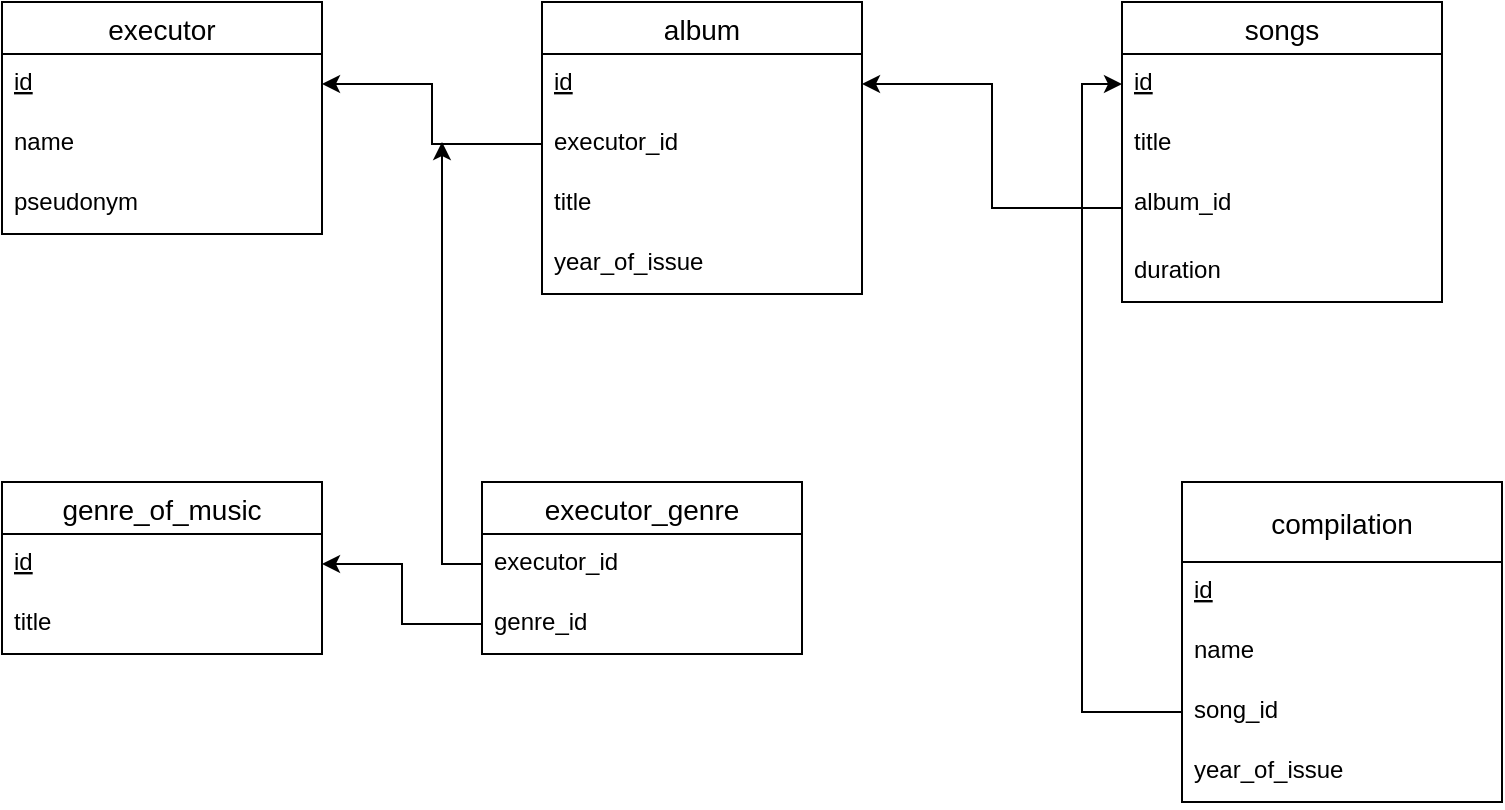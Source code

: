 <mxfile version="18.1.2" type="device"><diagram id="AsQPs1kAM65uprMUOl0z" name="Page-1"><mxGraphModel dx="1422" dy="803" grid="1" gridSize="10" guides="1" tooltips="1" connect="1" arrows="1" fold="1" page="1" pageScale="1" pageWidth="1169" pageHeight="827" math="0" shadow="0"><root><mxCell id="0"/><mxCell id="1" parent="0"/><mxCell id="Z7H9J-ClER2bxcjODhpC-1" value="executor" style="swimlane;fontStyle=0;childLayout=stackLayout;horizontal=1;startSize=26;horizontalStack=0;resizeParent=1;resizeParentMax=0;resizeLast=0;collapsible=1;marginBottom=0;align=center;fontSize=14;" parent="1" vertex="1"><mxGeometry x="80" y="240" width="160" height="116" as="geometry"/></mxCell><mxCell id="Z7H9J-ClER2bxcjODhpC-2" value="id" style="text;strokeColor=none;fillColor=none;spacingLeft=4;spacingRight=4;overflow=hidden;rotatable=0;points=[[0,0.5],[1,0.5]];portConstraint=eastwest;fontSize=12;fontStyle=4" parent="Z7H9J-ClER2bxcjODhpC-1" vertex="1"><mxGeometry y="26" width="160" height="30" as="geometry"/></mxCell><mxCell id="Z7H9J-ClER2bxcjODhpC-3" value="name" style="text;strokeColor=none;fillColor=none;spacingLeft=4;spacingRight=4;overflow=hidden;rotatable=0;points=[[0,0.5],[1,0.5]];portConstraint=eastwest;fontSize=12;" parent="Z7H9J-ClER2bxcjODhpC-1" vertex="1"><mxGeometry y="56" width="160" height="30" as="geometry"/></mxCell><mxCell id="Z7H9J-ClER2bxcjODhpC-4" value="pseudonym" style="text;strokeColor=none;fillColor=none;spacingLeft=4;spacingRight=4;overflow=hidden;rotatable=0;points=[[0,0.5],[1,0.5]];portConstraint=eastwest;fontSize=12;" parent="Z7H9J-ClER2bxcjODhpC-1" vertex="1"><mxGeometry y="86" width="160" height="30" as="geometry"/></mxCell><mxCell id="Z7H9J-ClER2bxcjODhpC-10" value="album" style="swimlane;fontStyle=0;childLayout=stackLayout;horizontal=1;startSize=26;horizontalStack=0;resizeParent=1;resizeParentMax=0;resizeLast=0;collapsible=1;marginBottom=0;align=center;fontSize=14;" parent="1" vertex="1"><mxGeometry x="350" y="240" width="160" height="146" as="geometry"/></mxCell><mxCell id="Z7H9J-ClER2bxcjODhpC-11" value="id" style="text;strokeColor=none;fillColor=none;spacingLeft=4;spacingRight=4;overflow=hidden;rotatable=0;points=[[0,0.5],[1,0.5]];portConstraint=eastwest;fontSize=12;fontStyle=4" parent="Z7H9J-ClER2bxcjODhpC-10" vertex="1"><mxGeometry y="26" width="160" height="30" as="geometry"/></mxCell><mxCell id="Z7H9J-ClER2bxcjODhpC-12" value="executor_id" style="text;strokeColor=none;fillColor=none;spacingLeft=4;spacingRight=4;overflow=hidden;rotatable=0;points=[[0,0.5],[1,0.5]];portConstraint=eastwest;fontSize=12;" parent="Z7H9J-ClER2bxcjODhpC-10" vertex="1"><mxGeometry y="56" width="160" height="30" as="geometry"/></mxCell><mxCell id="Z7H9J-ClER2bxcjODhpC-13" value="title" style="text;strokeColor=none;fillColor=none;spacingLeft=4;spacingRight=4;overflow=hidden;rotatable=0;points=[[0,0.5],[1,0.5]];portConstraint=eastwest;fontSize=12;" parent="Z7H9J-ClER2bxcjODhpC-10" vertex="1"><mxGeometry y="86" width="160" height="30" as="geometry"/></mxCell><mxCell id="Z7H9J-ClER2bxcjODhpC-14" value="year_of_issue" style="text;strokeColor=none;fillColor=none;spacingLeft=4;spacingRight=4;overflow=hidden;rotatable=0;points=[[0,0.5],[1,0.5]];portConstraint=eastwest;fontSize=12;" parent="Z7H9J-ClER2bxcjODhpC-10" vertex="1"><mxGeometry y="116" width="160" height="30" as="geometry"/></mxCell><mxCell id="Z7H9J-ClER2bxcjODhpC-15" style="edgeStyle=orthogonalEdgeStyle;rounded=0;orthogonalLoop=1;jettySize=auto;html=1;exitX=0;exitY=0.5;exitDx=0;exitDy=0;entryX=1;entryY=0.5;entryDx=0;entryDy=0;" parent="1" source="Z7H9J-ClER2bxcjODhpC-12" target="Z7H9J-ClER2bxcjODhpC-2" edge="1"><mxGeometry relative="1" as="geometry"><mxPoint x="260" y="290" as="targetPoint"/></mxGeometry></mxCell><mxCell id="Z7H9J-ClER2bxcjODhpC-16" value="songs" style="swimlane;fontStyle=0;childLayout=stackLayout;horizontal=1;startSize=26;horizontalStack=0;resizeParent=1;resizeParentMax=0;resizeLast=0;collapsible=1;marginBottom=0;align=center;fontSize=14;" parent="1" vertex="1"><mxGeometry x="640" y="240" width="160" height="150" as="geometry"/></mxCell><mxCell id="Z7H9J-ClER2bxcjODhpC-17" value="id" style="text;strokeColor=none;fillColor=none;spacingLeft=4;spacingRight=4;overflow=hidden;rotatable=0;points=[[0,0.5],[1,0.5]];portConstraint=eastwest;fontSize=12;fontStyle=4" parent="Z7H9J-ClER2bxcjODhpC-16" vertex="1"><mxGeometry y="26" width="160" height="30" as="geometry"/></mxCell><mxCell id="Z7H9J-ClER2bxcjODhpC-19" value="title" style="text;strokeColor=none;fillColor=none;spacingLeft=4;spacingRight=4;overflow=hidden;rotatable=0;points=[[0,0.5],[1,0.5]];portConstraint=eastwest;fontSize=12;" parent="Z7H9J-ClER2bxcjODhpC-16" vertex="1"><mxGeometry y="56" width="160" height="30" as="geometry"/></mxCell><mxCell id="Z7H9J-ClER2bxcjODhpC-18" value="album_id" style="text;strokeColor=none;fillColor=none;spacingLeft=4;spacingRight=4;overflow=hidden;rotatable=0;points=[[0,0.5],[1,0.5]];portConstraint=eastwest;fontSize=12;" parent="Z7H9J-ClER2bxcjODhpC-16" vertex="1"><mxGeometry y="86" width="160" height="34" as="geometry"/></mxCell><mxCell id="Z7H9J-ClER2bxcjODhpC-21" value="duration" style="text;strokeColor=none;fillColor=none;spacingLeft=4;spacingRight=4;overflow=hidden;rotatable=0;points=[[0,0.5],[1,0.5]];portConstraint=eastwest;fontSize=12;" parent="Z7H9J-ClER2bxcjODhpC-16" vertex="1"><mxGeometry y="120" width="160" height="30" as="geometry"/></mxCell><mxCell id="Z7H9J-ClER2bxcjODhpC-25" style="edgeStyle=orthogonalEdgeStyle;rounded=0;orthogonalLoop=1;jettySize=auto;html=1;exitX=0;exitY=0.5;exitDx=0;exitDy=0;" parent="1" source="Z7H9J-ClER2bxcjODhpC-18" target="Z7H9J-ClER2bxcjODhpC-11" edge="1"><mxGeometry relative="1" as="geometry"/></mxCell><mxCell id="Z7H9J-ClER2bxcjODhpC-31" value="genre_of_music" style="swimlane;fontStyle=0;childLayout=stackLayout;horizontal=1;startSize=26;horizontalStack=0;resizeParent=1;resizeParentMax=0;resizeLast=0;collapsible=1;marginBottom=0;align=center;fontSize=14;" parent="1" vertex="1"><mxGeometry x="80" y="480" width="160" height="86" as="geometry"/></mxCell><mxCell id="Z7H9J-ClER2bxcjODhpC-32" value="id" style="text;strokeColor=none;fillColor=none;spacingLeft=4;spacingRight=4;overflow=hidden;rotatable=0;points=[[0,0.5],[1,0.5]];portConstraint=eastwest;fontSize=12;fontStyle=4" parent="Z7H9J-ClER2bxcjODhpC-31" vertex="1"><mxGeometry y="26" width="160" height="30" as="geometry"/></mxCell><mxCell id="Z7H9J-ClER2bxcjODhpC-38" value="title" style="text;strokeColor=none;fillColor=none;spacingLeft=4;spacingRight=4;overflow=hidden;rotatable=0;points=[[0,0.5],[1,0.5]];portConstraint=eastwest;fontSize=12;" parent="Z7H9J-ClER2bxcjODhpC-31" vertex="1"><mxGeometry y="56" width="160" height="30" as="geometry"/></mxCell><mxCell id="rzRkwkYPMhmFBSRl76_V-1" value="compilation" style="swimlane;fontStyle=0;childLayout=stackLayout;horizontal=1;startSize=40;horizontalStack=0;resizeParent=1;resizeParentMax=0;resizeLast=0;collapsible=1;marginBottom=0;align=center;fontSize=14;" parent="1" vertex="1"><mxGeometry x="670" y="480" width="160" height="160" as="geometry"/></mxCell><mxCell id="rzRkwkYPMhmFBSRl76_V-2" value="id" style="text;strokeColor=none;fillColor=none;spacingLeft=4;spacingRight=4;overflow=hidden;rotatable=0;points=[[0,0.5],[1,0.5]];portConstraint=eastwest;fontSize=12;fontStyle=4" parent="rzRkwkYPMhmFBSRl76_V-1" vertex="1"><mxGeometry y="40" width="160" height="30" as="geometry"/></mxCell><mxCell id="rzRkwkYPMhmFBSRl76_V-3" value="name" style="text;strokeColor=none;fillColor=none;spacingLeft=4;spacingRight=4;overflow=hidden;rotatable=0;points=[[0,0.5],[1,0.5]];portConstraint=eastwest;fontSize=12;" parent="rzRkwkYPMhmFBSRl76_V-1" vertex="1"><mxGeometry y="70" width="160" height="30" as="geometry"/></mxCell><mxCell id="rzRkwkYPMhmFBSRl76_V-4" value="song_id" style="text;strokeColor=none;fillColor=none;spacingLeft=4;spacingRight=4;overflow=hidden;rotatable=0;points=[[0,0.5],[1,0.5]];portConstraint=eastwest;fontSize=12;" parent="rzRkwkYPMhmFBSRl76_V-1" vertex="1"><mxGeometry y="100" width="160" height="30" as="geometry"/></mxCell><mxCell id="s3G6YKdONxQuUF0E_xcJ-1" value="year_of_issue" style="text;strokeColor=none;fillColor=none;spacingLeft=4;spacingRight=4;overflow=hidden;rotatable=0;points=[[0,0.5],[1,0.5]];portConstraint=eastwest;fontSize=12;" parent="rzRkwkYPMhmFBSRl76_V-1" vertex="1"><mxGeometry y="130" width="160" height="30" as="geometry"/></mxCell><mxCell id="s3G6YKdONxQuUF0E_xcJ-3" style="edgeStyle=orthogonalEdgeStyle;rounded=0;orthogonalLoop=1;jettySize=auto;html=1;exitX=0;exitY=0.5;exitDx=0;exitDy=0;entryX=0;entryY=0.5;entryDx=0;entryDy=0;" parent="1" source="rzRkwkYPMhmFBSRl76_V-4" target="Z7H9J-ClER2bxcjODhpC-17" edge="1"><mxGeometry relative="1" as="geometry"/></mxCell><mxCell id="s3G6YKdONxQuUF0E_xcJ-4" value="executor_genre" style="swimlane;fontStyle=0;childLayout=stackLayout;horizontal=1;startSize=26;horizontalStack=0;resizeParent=1;resizeParentMax=0;resizeLast=0;collapsible=1;marginBottom=0;align=center;fontSize=14;" parent="1" vertex="1"><mxGeometry x="320" y="480" width="160" height="86" as="geometry"/></mxCell><mxCell id="s3G6YKdONxQuUF0E_xcJ-5" value="executor_id" style="text;strokeColor=none;fillColor=none;spacingLeft=4;spacingRight=4;overflow=hidden;rotatable=0;points=[[0,0.5],[1,0.5]];portConstraint=eastwest;fontSize=12;" parent="s3G6YKdONxQuUF0E_xcJ-4" vertex="1"><mxGeometry y="26" width="160" height="30" as="geometry"/></mxCell><mxCell id="s3G6YKdONxQuUF0E_xcJ-6" value="genre_id" style="text;strokeColor=none;fillColor=none;spacingLeft=4;spacingRight=4;overflow=hidden;rotatable=0;points=[[0,0.5],[1,0.5]];portConstraint=eastwest;fontSize=12;" parent="s3G6YKdONxQuUF0E_xcJ-4" vertex="1"><mxGeometry y="56" width="160" height="30" as="geometry"/></mxCell><mxCell id="s3G6YKdONxQuUF0E_xcJ-10" style="edgeStyle=orthogonalEdgeStyle;rounded=0;orthogonalLoop=1;jettySize=auto;html=1;exitX=0;exitY=0.5;exitDx=0;exitDy=0;entryX=1;entryY=0.5;entryDx=0;entryDy=0;" parent="1" source="s3G6YKdONxQuUF0E_xcJ-6" target="Z7H9J-ClER2bxcjODhpC-32" edge="1"><mxGeometry relative="1" as="geometry"/></mxCell><mxCell id="s3G6YKdONxQuUF0E_xcJ-11" style="edgeStyle=orthogonalEdgeStyle;rounded=0;orthogonalLoop=1;jettySize=auto;html=1;exitX=0;exitY=0.5;exitDx=0;exitDy=0;" parent="1" source="s3G6YKdONxQuUF0E_xcJ-5" edge="1"><mxGeometry relative="1" as="geometry"><mxPoint x="300" y="310" as="targetPoint"/></mxGeometry></mxCell></root></mxGraphModel></diagram></mxfile>